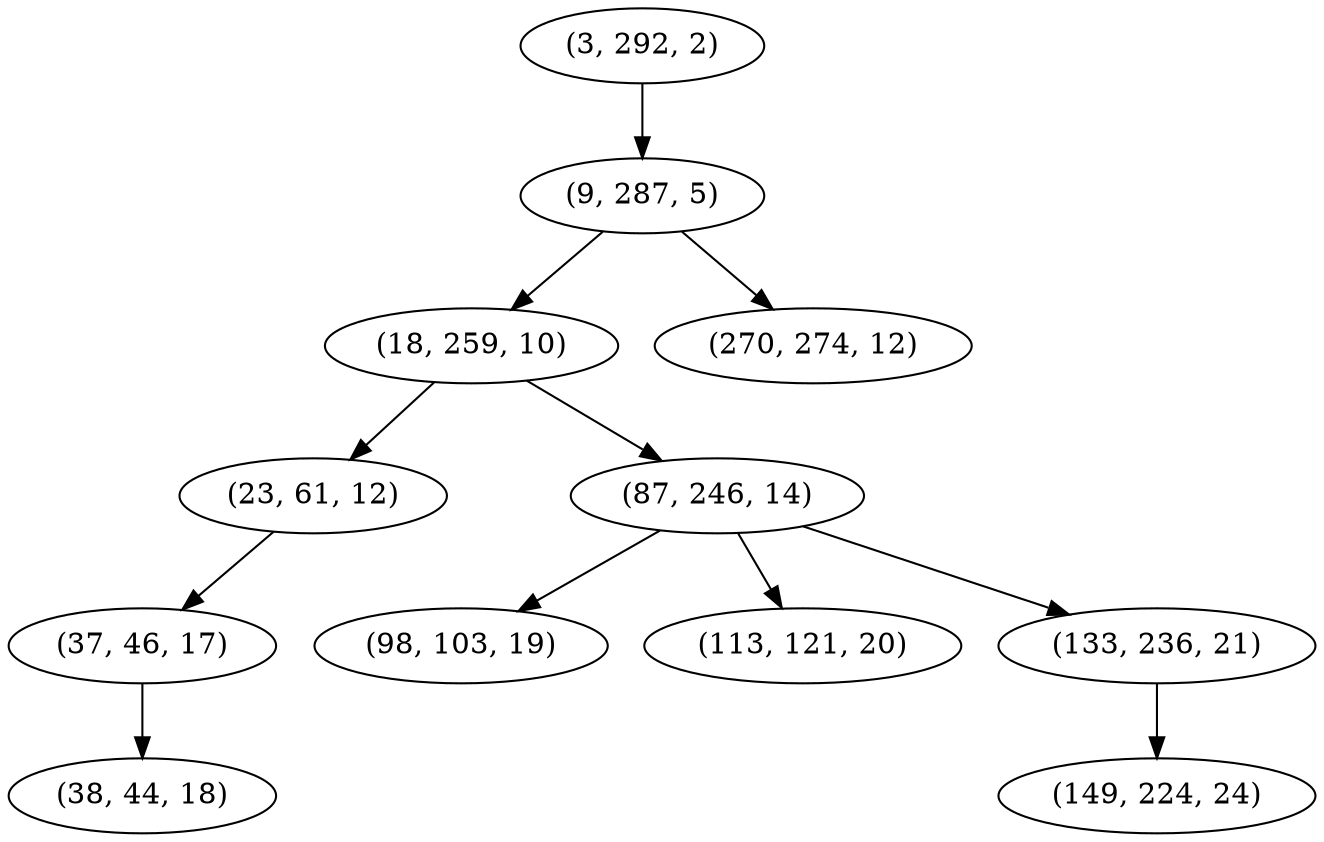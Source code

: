 digraph tree {
    "(3, 292, 2)";
    "(9, 287, 5)";
    "(18, 259, 10)";
    "(23, 61, 12)";
    "(37, 46, 17)";
    "(38, 44, 18)";
    "(87, 246, 14)";
    "(98, 103, 19)";
    "(113, 121, 20)";
    "(133, 236, 21)";
    "(149, 224, 24)";
    "(270, 274, 12)";
    "(3, 292, 2)" -> "(9, 287, 5)";
    "(9, 287, 5)" -> "(18, 259, 10)";
    "(9, 287, 5)" -> "(270, 274, 12)";
    "(18, 259, 10)" -> "(23, 61, 12)";
    "(18, 259, 10)" -> "(87, 246, 14)";
    "(23, 61, 12)" -> "(37, 46, 17)";
    "(37, 46, 17)" -> "(38, 44, 18)";
    "(87, 246, 14)" -> "(98, 103, 19)";
    "(87, 246, 14)" -> "(113, 121, 20)";
    "(87, 246, 14)" -> "(133, 236, 21)";
    "(133, 236, 21)" -> "(149, 224, 24)";
}
